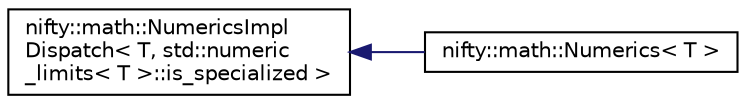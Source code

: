 digraph "Graphical Class Hierarchy"
{
  edge [fontname="Helvetica",fontsize="10",labelfontname="Helvetica",labelfontsize="10"];
  node [fontname="Helvetica",fontsize="10",shape=record];
  rankdir="LR";
  Node1 [label="nifty::math::NumericsImpl\lDispatch\< T, std::numeric\l_limits\< T \>::is_specialized \>",height=0.2,width=0.4,color="black", fillcolor="white", style="filled",URL="$classnifty_1_1math_1_1NumericsImplDispatch.html"];
  Node1 -> Node2 [dir="back",color="midnightblue",fontsize="10",style="solid",fontname="Helvetica"];
  Node2 [label="nifty::math::Numerics\< T \>",height=0.2,width=0.4,color="black", fillcolor="white", style="filled",URL="$classnifty_1_1math_1_1Numerics.html"];
}
